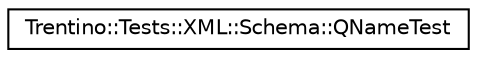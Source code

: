 digraph G
{
  edge [fontname="Helvetica",fontsize="10",labelfontname="Helvetica",labelfontsize="10"];
  node [fontname="Helvetica",fontsize="10",shape=record];
  rankdir="LR";
  Node1 [label="Trentino::Tests::XML::Schema::QNameTest",height=0.2,width=0.4,color="black", fillcolor="white", style="filled",URL="$class_trentino_1_1_tests_1_1_x_m_l_1_1_schema_1_1_q_name_test.html"];
}
